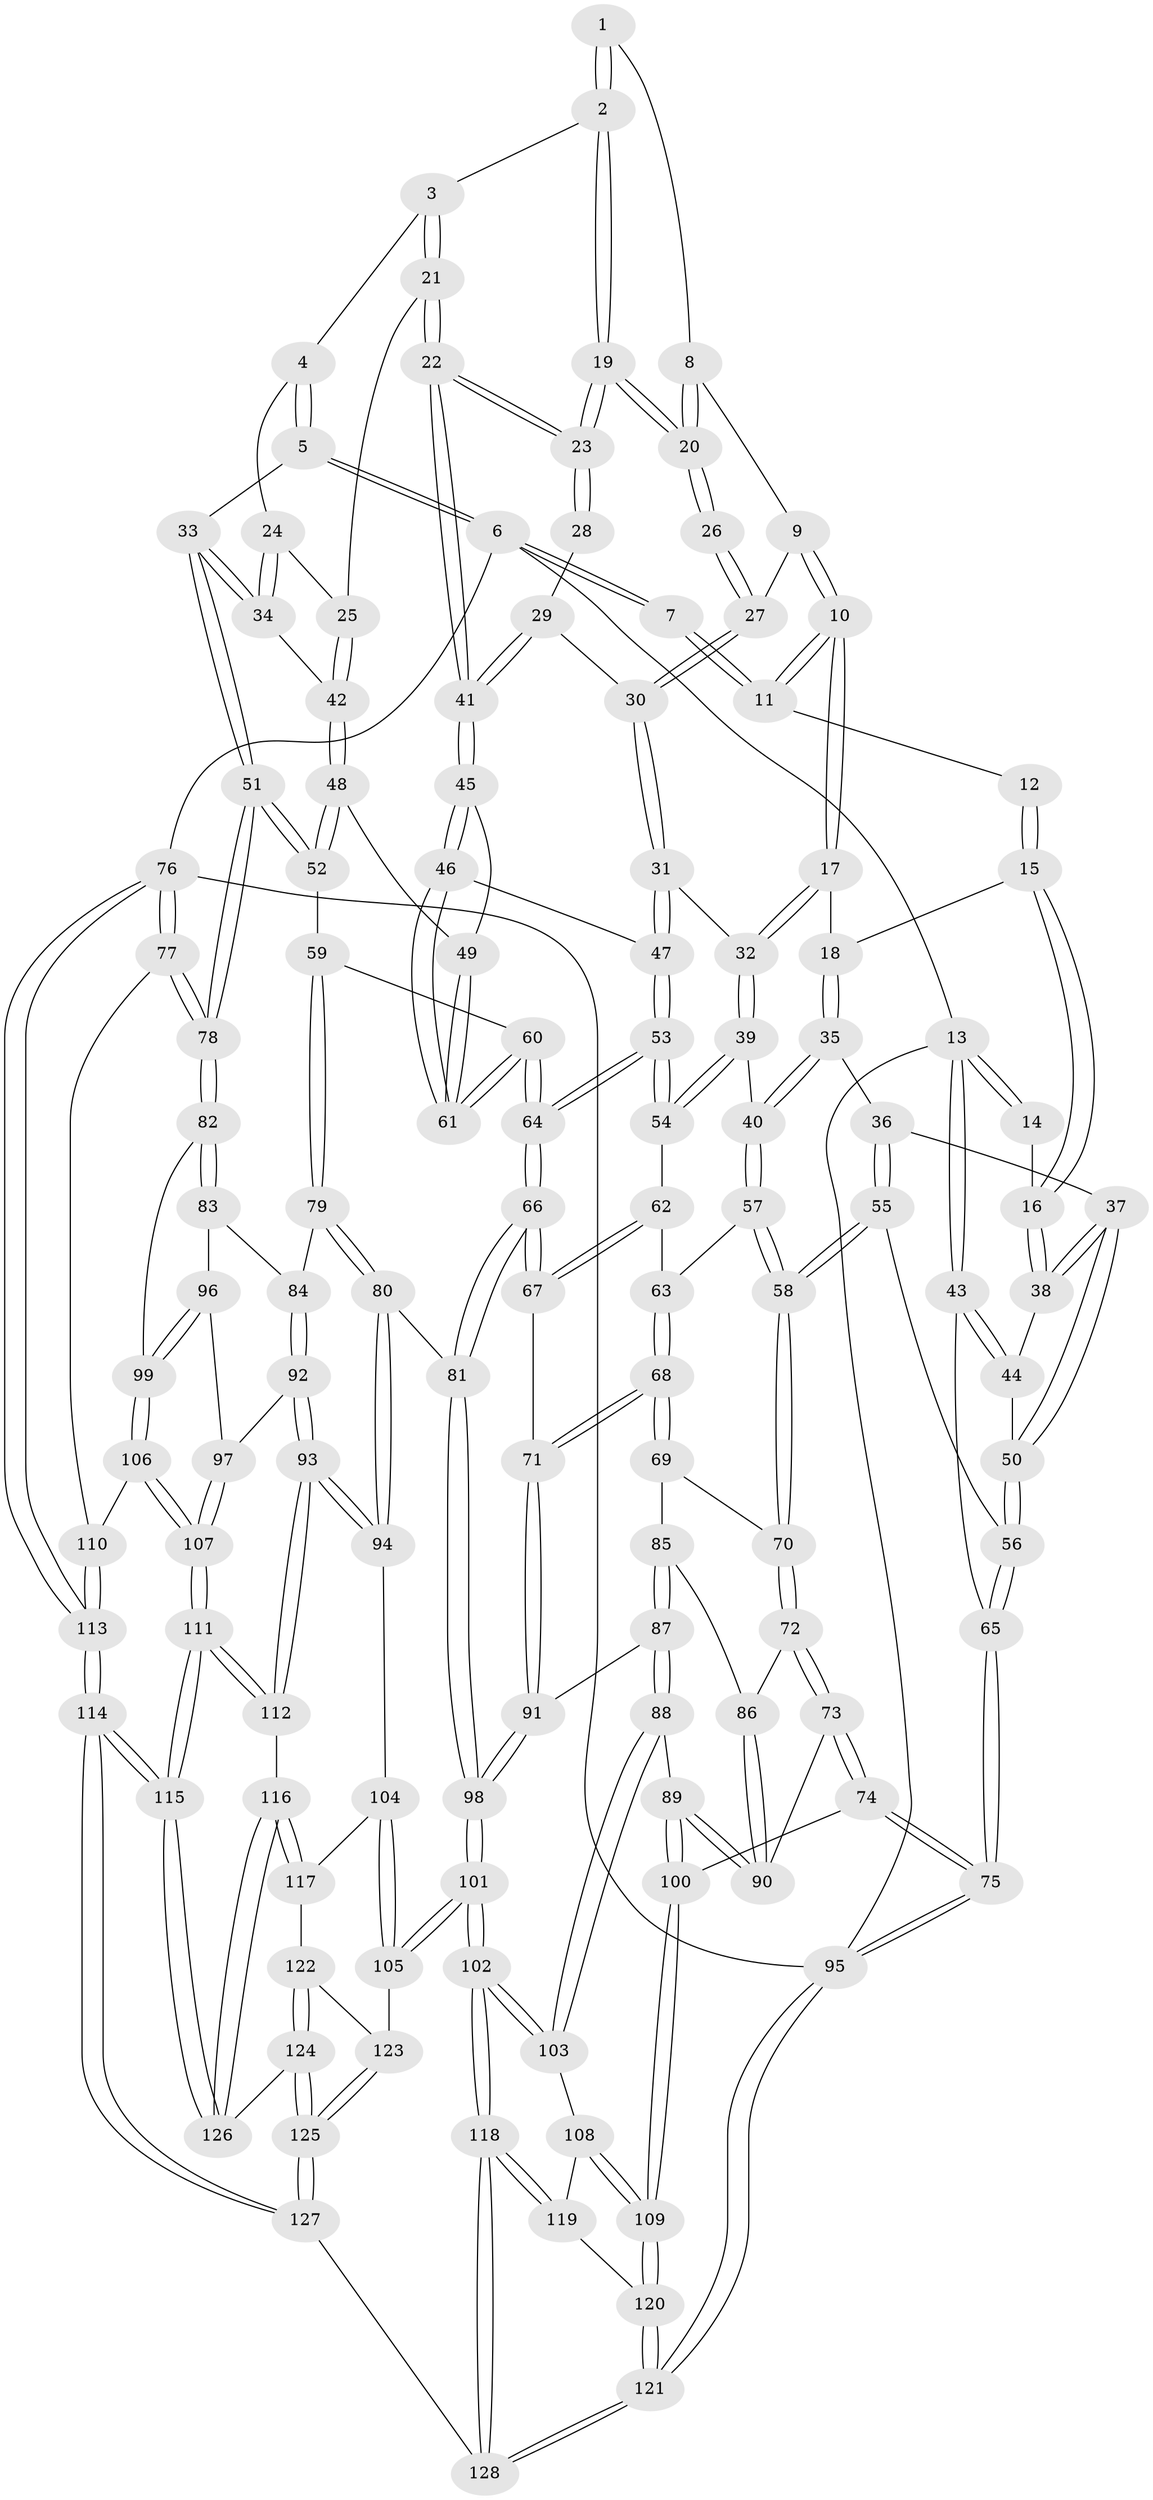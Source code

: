 // coarse degree distribution, {5: 0.4606741573033708, 3: 0.07865168539325842, 4: 0.29213483146067415, 6: 0.11235955056179775, 7: 0.0449438202247191, 10: 0.011235955056179775}
// Generated by graph-tools (version 1.1) at 2025/05/03/04/25 22:05:40]
// undirected, 128 vertices, 317 edges
graph export_dot {
graph [start="1"]
  node [color=gray90,style=filled];
  1 [pos="+0.7449891416112568+0"];
  2 [pos="+0.865938508556162+0.11192422436416445"];
  3 [pos="+0.8860649835543347+0.12114616648866616"];
  4 [pos="+0.9078272196738709+0.12773073118187672"];
  5 [pos="+1+0"];
  6 [pos="+1+0"];
  7 [pos="+0.7400928253735437+0"];
  8 [pos="+0.6883862151097723+0.07431495500939198"];
  9 [pos="+0.502835698349646+0.11453201132304278"];
  10 [pos="+0.42318407961165083+0.07289671055356174"];
  11 [pos="+0.3386411657803696+0"];
  12 [pos="+0.2948560770550455+0"];
  13 [pos="+0+0"];
  14 [pos="+0.14948867248162304+0"];
  15 [pos="+0.23869146656591847+0.17647209779690215"];
  16 [pos="+0.1488533662162336+0.21769811541329934"];
  17 [pos="+0.3926158203126296+0.1591371430381434"];
  18 [pos="+0.3363325057230191+0.21080216020847956"];
  19 [pos="+0.7152581017020448+0.2012212938469701"];
  20 [pos="+0.714047807256756+0.19881447841081867"];
  21 [pos="+0.7873716149549663+0.25704538030427987"];
  22 [pos="+0.7279662731113029+0.26451746890589806"];
  23 [pos="+0.715708575722743+0.2123924810660285"];
  24 [pos="+0.901206736833887+0.19042255021059437"];
  25 [pos="+0.8416252118407768+0.2595975051195627"];
  26 [pos="+0.5652823189117551+0.1578470970242811"];
  27 [pos="+0.511434347619957+0.12650897901656072"];
  28 [pos="+0.6046218575503636+0.21880100308797057"];
  29 [pos="+0.5703648441326977+0.2588971274864696"];
  30 [pos="+0.5492310701160867+0.26533642086675835"];
  31 [pos="+0.5428497592229906+0.2800438513961588"];
  32 [pos="+0.46289482126991893+0.3193738628992593"];
  33 [pos="+1+0.30119136612364467"];
  34 [pos="+0.9549058616652136+0.28428633529134345"];
  35 [pos="+0.2606470702374447+0.3383193504301853"];
  36 [pos="+0.2144008300820273+0.31804853508512904"];
  37 [pos="+0.19553397966727823+0.299763221507895"];
  38 [pos="+0.14456911270197617+0.23066377345226327"];
  39 [pos="+0.45165708954356426+0.35194371142173825"];
  40 [pos="+0.2979600947487122+0.4044572836098223"];
  41 [pos="+0.723872123672148+0.2766901255079619"];
  42 [pos="+0.8989198275597933+0.31466611677449224"];
  43 [pos="+0+0"];
  44 [pos="+0.10247261571582862+0.23425176435034165"];
  45 [pos="+0.7114752708458262+0.3858811308842436"];
  46 [pos="+0.6923450219959122+0.40404752803047234"];
  47 [pos="+0.6681617934283972+0.4170023197329248"];
  48 [pos="+0.8672655154512215+0.411311546477455"];
  49 [pos="+0.8138290559648577+0.40405218404641363"];
  50 [pos="+0+0.39568369358977895"];
  51 [pos="+1+0.5125416667370053"];
  52 [pos="+0.9221125986405176+0.4636703417686352"];
  53 [pos="+0.6280396827500114+0.45705778662851615"];
  54 [pos="+0.5435856285184631+0.45093669882049936"];
  55 [pos="+0.07757101525404518+0.4258191030961413"];
  56 [pos="+0+0.4243726331613148"];
  57 [pos="+0.2922983225804936+0.4623238909304762"];
  58 [pos="+0.231603328438275+0.5225888012866273"];
  59 [pos="+0.8265810149577606+0.5800227870594418"];
  60 [pos="+0.80817741266707+0.5699332880278262"];
  61 [pos="+0.803050844773376+0.5616612973316063"];
  62 [pos="+0.4801546278913417+0.5034021245526425"];
  63 [pos="+0.3928834970251127+0.5267062903568637"];
  64 [pos="+0.6384841834183378+0.586194764612491"];
  65 [pos="+0+0.45039092967178707"];
  66 [pos="+0.6185400621228587+0.6657073177912609"];
  67 [pos="+0.5261142927376725+0.644700744055796"];
  68 [pos="+0.4137930613551436+0.640910467495429"];
  69 [pos="+0.33825993896588985+0.643461689152142"];
  70 [pos="+0.21352834621561118+0.5639607751824487"];
  71 [pos="+0.4278368103754079+0.6577732792650502"];
  72 [pos="+0.18991582541430901+0.5926468131190568"];
  73 [pos="+0.17020318266500162+0.6125895587613684"];
  74 [pos="+0+0.6837217864851649"];
  75 [pos="+0+0.6893542509558735"];
  76 [pos="+1+1"];
  77 [pos="+1+0.7557170260347376"];
  78 [pos="+1+0.6218691674594953"];
  79 [pos="+0.8280206713725662+0.5871145697531698"];
  80 [pos="+0.6449298481606841+0.707258838931917"];
  81 [pos="+0.6286828941574131+0.6886874529640952"];
  82 [pos="+0.974580281257695+0.6871733979778749"];
  83 [pos="+0.8877878147207807+0.6593133364232178"];
  84 [pos="+0.8527447340022805+0.6346289918316778"];
  85 [pos="+0.3142239359566627+0.6808537452038408"];
  86 [pos="+0.2975731606997662+0.6735756250871044"];
  87 [pos="+0.31073720321749926+0.7553400922177947"];
  88 [pos="+0.2962185883299991+0.7645736979804322"];
  89 [pos="+0.26434734927105463+0.7721124933973751"];
  90 [pos="+0.23462001429102086+0.7177440880581575"];
  91 [pos="+0.40836094065064643+0.7336281697456936"];
  92 [pos="+0.7017943287469709+0.7556517286370018"];
  93 [pos="+0.6802234583637933+0.7611863427323129"];
  94 [pos="+0.6764857615251849+0.7583297342387358"];
  95 [pos="+0+1"];
  96 [pos="+0.8259569163908205+0.742424244548323"];
  97 [pos="+0.7352890640547811+0.7571799107672925"];
  98 [pos="+0.45142062339450817+0.800591087252076"];
  99 [pos="+0.9011790269547282+0.8002053319294294"];
  100 [pos="+0.22612440289451569+0.8316097235097821"];
  101 [pos="+0.4546612473555401+0.861976102956764"];
  102 [pos="+0.4457238660919216+0.8691672080369953"];
  103 [pos="+0.38263844258405333+0.8663768619900484"];
  104 [pos="+0.5594595868882389+0.8442738512618388"];
  105 [pos="+0.4552229931626489+0.8621346211796999"];
  106 [pos="+0.8978588225821236+0.8133420746888772"];
  107 [pos="+0.8888732349197169+0.8230857376165046"];
  108 [pos="+0.3720784706539728+0.8707654929301134"];
  109 [pos="+0.22689863615382777+0.8807600296834862"];
  110 [pos="+0.950696809029564+0.8414024504095511"];
  111 [pos="+0.8209949576805534+0.9560369397383373"];
  112 [pos="+0.6821844988417372+0.7675550296414501"];
  113 [pos="+1+1"];
  114 [pos="+0.864925381810813+1"];
  115 [pos="+0.8541774424386492+1"];
  116 [pos="+0.6360425238522415+0.913510798126683"];
  117 [pos="+0.5850117737645686+0.9127347306030781"];
  118 [pos="+0.3799768574883785+1"];
  119 [pos="+0.34506053273104215+0.9170835358951943"];
  120 [pos="+0.2100479651507982+0.9342920276197617"];
  121 [pos="+0.027236833880918975+1"];
  122 [pos="+0.5676864738437595+0.9279380296700622"];
  123 [pos="+0.49456470850324863+0.9011180667568147"];
  124 [pos="+0.5662600876125747+0.9585256733763191"];
  125 [pos="+0.5339325342504623+1"];
  126 [pos="+0.6617178808361299+0.974524674034635"];
  127 [pos="+0.4886388553341894+1"];
  128 [pos="+0.35445754125848156+1"];
  1 -- 2;
  1 -- 2;
  1 -- 8;
  2 -- 3;
  2 -- 19;
  2 -- 19;
  3 -- 4;
  3 -- 21;
  3 -- 21;
  4 -- 5;
  4 -- 5;
  4 -- 24;
  5 -- 6;
  5 -- 6;
  5 -- 33;
  6 -- 7;
  6 -- 7;
  6 -- 13;
  6 -- 76;
  7 -- 11;
  7 -- 11;
  8 -- 9;
  8 -- 20;
  8 -- 20;
  9 -- 10;
  9 -- 10;
  9 -- 27;
  10 -- 11;
  10 -- 11;
  10 -- 17;
  10 -- 17;
  11 -- 12;
  12 -- 15;
  12 -- 15;
  13 -- 14;
  13 -- 14;
  13 -- 43;
  13 -- 43;
  13 -- 95;
  14 -- 16;
  15 -- 16;
  15 -- 16;
  15 -- 18;
  16 -- 38;
  16 -- 38;
  17 -- 18;
  17 -- 32;
  17 -- 32;
  18 -- 35;
  18 -- 35;
  19 -- 20;
  19 -- 20;
  19 -- 23;
  19 -- 23;
  20 -- 26;
  20 -- 26;
  21 -- 22;
  21 -- 22;
  21 -- 25;
  22 -- 23;
  22 -- 23;
  22 -- 41;
  22 -- 41;
  23 -- 28;
  23 -- 28;
  24 -- 25;
  24 -- 34;
  24 -- 34;
  25 -- 42;
  25 -- 42;
  26 -- 27;
  26 -- 27;
  27 -- 30;
  27 -- 30;
  28 -- 29;
  29 -- 30;
  29 -- 41;
  29 -- 41;
  30 -- 31;
  30 -- 31;
  31 -- 32;
  31 -- 47;
  31 -- 47;
  32 -- 39;
  32 -- 39;
  33 -- 34;
  33 -- 34;
  33 -- 51;
  33 -- 51;
  34 -- 42;
  35 -- 36;
  35 -- 40;
  35 -- 40;
  36 -- 37;
  36 -- 55;
  36 -- 55;
  37 -- 38;
  37 -- 38;
  37 -- 50;
  37 -- 50;
  38 -- 44;
  39 -- 40;
  39 -- 54;
  39 -- 54;
  40 -- 57;
  40 -- 57;
  41 -- 45;
  41 -- 45;
  42 -- 48;
  42 -- 48;
  43 -- 44;
  43 -- 44;
  43 -- 65;
  44 -- 50;
  45 -- 46;
  45 -- 46;
  45 -- 49;
  46 -- 47;
  46 -- 61;
  46 -- 61;
  47 -- 53;
  47 -- 53;
  48 -- 49;
  48 -- 52;
  48 -- 52;
  49 -- 61;
  49 -- 61;
  50 -- 56;
  50 -- 56;
  51 -- 52;
  51 -- 52;
  51 -- 78;
  51 -- 78;
  52 -- 59;
  53 -- 54;
  53 -- 54;
  53 -- 64;
  53 -- 64;
  54 -- 62;
  55 -- 56;
  55 -- 58;
  55 -- 58;
  56 -- 65;
  56 -- 65;
  57 -- 58;
  57 -- 58;
  57 -- 63;
  58 -- 70;
  58 -- 70;
  59 -- 60;
  59 -- 79;
  59 -- 79;
  60 -- 61;
  60 -- 61;
  60 -- 64;
  60 -- 64;
  62 -- 63;
  62 -- 67;
  62 -- 67;
  63 -- 68;
  63 -- 68;
  64 -- 66;
  64 -- 66;
  65 -- 75;
  65 -- 75;
  66 -- 67;
  66 -- 67;
  66 -- 81;
  66 -- 81;
  67 -- 71;
  68 -- 69;
  68 -- 69;
  68 -- 71;
  68 -- 71;
  69 -- 70;
  69 -- 85;
  70 -- 72;
  70 -- 72;
  71 -- 91;
  71 -- 91;
  72 -- 73;
  72 -- 73;
  72 -- 86;
  73 -- 74;
  73 -- 74;
  73 -- 90;
  74 -- 75;
  74 -- 75;
  74 -- 100;
  75 -- 95;
  75 -- 95;
  76 -- 77;
  76 -- 77;
  76 -- 113;
  76 -- 113;
  76 -- 95;
  77 -- 78;
  77 -- 78;
  77 -- 110;
  78 -- 82;
  78 -- 82;
  79 -- 80;
  79 -- 80;
  79 -- 84;
  80 -- 81;
  80 -- 94;
  80 -- 94;
  81 -- 98;
  81 -- 98;
  82 -- 83;
  82 -- 83;
  82 -- 99;
  83 -- 84;
  83 -- 96;
  84 -- 92;
  84 -- 92;
  85 -- 86;
  85 -- 87;
  85 -- 87;
  86 -- 90;
  86 -- 90;
  87 -- 88;
  87 -- 88;
  87 -- 91;
  88 -- 89;
  88 -- 103;
  88 -- 103;
  89 -- 90;
  89 -- 90;
  89 -- 100;
  89 -- 100;
  91 -- 98;
  91 -- 98;
  92 -- 93;
  92 -- 93;
  92 -- 97;
  93 -- 94;
  93 -- 94;
  93 -- 112;
  93 -- 112;
  94 -- 104;
  95 -- 121;
  95 -- 121;
  96 -- 97;
  96 -- 99;
  96 -- 99;
  97 -- 107;
  97 -- 107;
  98 -- 101;
  98 -- 101;
  99 -- 106;
  99 -- 106;
  100 -- 109;
  100 -- 109;
  101 -- 102;
  101 -- 102;
  101 -- 105;
  101 -- 105;
  102 -- 103;
  102 -- 103;
  102 -- 118;
  102 -- 118;
  103 -- 108;
  104 -- 105;
  104 -- 105;
  104 -- 117;
  105 -- 123;
  106 -- 107;
  106 -- 107;
  106 -- 110;
  107 -- 111;
  107 -- 111;
  108 -- 109;
  108 -- 109;
  108 -- 119;
  109 -- 120;
  109 -- 120;
  110 -- 113;
  110 -- 113;
  111 -- 112;
  111 -- 112;
  111 -- 115;
  111 -- 115;
  112 -- 116;
  113 -- 114;
  113 -- 114;
  114 -- 115;
  114 -- 115;
  114 -- 127;
  114 -- 127;
  115 -- 126;
  115 -- 126;
  116 -- 117;
  116 -- 117;
  116 -- 126;
  116 -- 126;
  117 -- 122;
  118 -- 119;
  118 -- 119;
  118 -- 128;
  118 -- 128;
  119 -- 120;
  120 -- 121;
  120 -- 121;
  121 -- 128;
  121 -- 128;
  122 -- 123;
  122 -- 124;
  122 -- 124;
  123 -- 125;
  123 -- 125;
  124 -- 125;
  124 -- 125;
  124 -- 126;
  125 -- 127;
  125 -- 127;
  127 -- 128;
}
